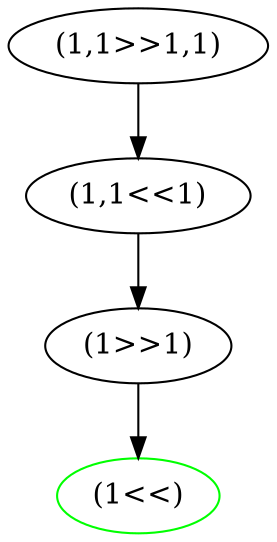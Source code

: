 digraph {
	"(1,1>>1,1)" [color=black]
	"(1,1<<1)" [color=black]
	"(1,1>>1,1)" -> "(1,1<<1)"
	"(1,1<<1)" [color=black]
	"(1>>1)" [color=black]
	"(1,1<<1)" -> "(1>>1)"
	"(1>>1)" [color=black]
	"(1<<)" [color=green]
	"(1>>1)" -> "(1<<)"
	"(1<<)" [color=green]
}
